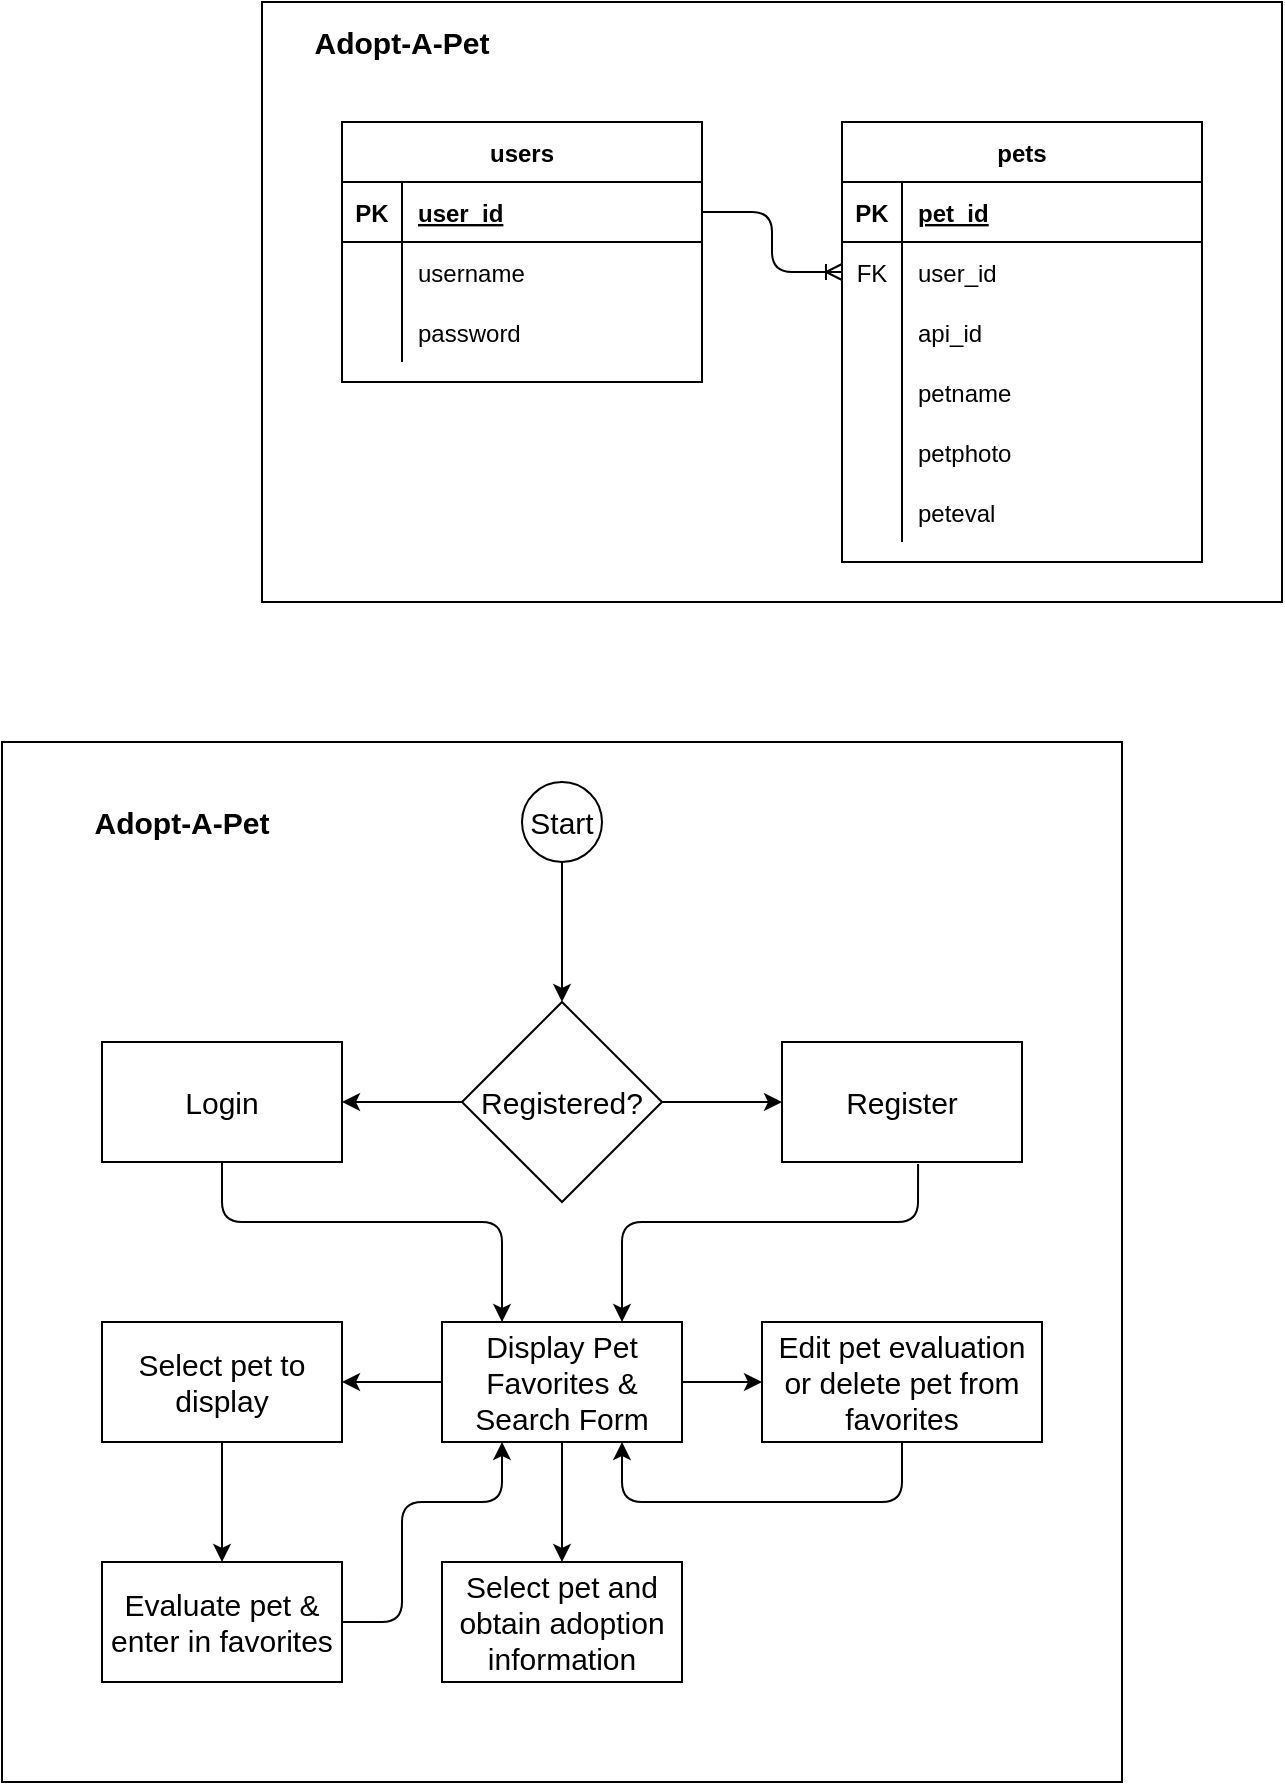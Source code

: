 <mxfile version="14.3.2" type="google"><diagram id="6bQQb0WLgv643KOBXiAd" name="Page-1"><mxGraphModel dx="1102" dy="582" grid="1" gridSize="10" guides="1" tooltips="1" connect="1" arrows="1" fold="1" page="1" pageScale="1" pageWidth="850" pageHeight="1100" math="0" shadow="0"><root><mxCell id="0"/><mxCell id="1" parent="0"/><mxCell id="-HPu2D0JJh4gDbyS7PNS-53" value="" style="rounded=0;whiteSpace=wrap;html=1;" parent="1" vertex="1"><mxGeometry x="240" y="70" width="510" height="300" as="geometry"/></mxCell><mxCell id="-HPu2D0JJh4gDbyS7PNS-1" value="users" style="shape=table;startSize=30;container=1;collapsible=1;childLayout=tableLayout;fixedRows=1;rowLines=0;fontStyle=1;align=center;resizeLast=1;" parent="1" vertex="1"><mxGeometry x="280" y="130" width="180" height="130" as="geometry"/></mxCell><mxCell id="-HPu2D0JJh4gDbyS7PNS-2" value="" style="shape=partialRectangle;collapsible=0;dropTarget=0;pointerEvents=0;fillColor=none;top=0;left=0;bottom=1;right=0;points=[[0,0.5],[1,0.5]];portConstraint=eastwest;" parent="-HPu2D0JJh4gDbyS7PNS-1" vertex="1"><mxGeometry y="30" width="180" height="30" as="geometry"/></mxCell><mxCell id="-HPu2D0JJh4gDbyS7PNS-3" value="PK" style="shape=partialRectangle;connectable=0;fillColor=none;top=0;left=0;bottom=0;right=0;fontStyle=1;overflow=hidden;" parent="-HPu2D0JJh4gDbyS7PNS-2" vertex="1"><mxGeometry width="30" height="30" as="geometry"/></mxCell><mxCell id="-HPu2D0JJh4gDbyS7PNS-4" value="user_id" style="shape=partialRectangle;connectable=0;fillColor=none;top=0;left=0;bottom=0;right=0;align=left;spacingLeft=6;fontStyle=5;overflow=hidden;" parent="-HPu2D0JJh4gDbyS7PNS-2" vertex="1"><mxGeometry x="30" width="150" height="30" as="geometry"/></mxCell><mxCell id="-HPu2D0JJh4gDbyS7PNS-5" value="" style="shape=partialRectangle;collapsible=0;dropTarget=0;pointerEvents=0;fillColor=none;top=0;left=0;bottom=0;right=0;points=[[0,0.5],[1,0.5]];portConstraint=eastwest;" parent="-HPu2D0JJh4gDbyS7PNS-1" vertex="1"><mxGeometry y="60" width="180" height="30" as="geometry"/></mxCell><mxCell id="-HPu2D0JJh4gDbyS7PNS-6" value="" style="shape=partialRectangle;connectable=0;fillColor=none;top=0;left=0;bottom=0;right=0;editable=1;overflow=hidden;" parent="-HPu2D0JJh4gDbyS7PNS-5" vertex="1"><mxGeometry width="30" height="30" as="geometry"/></mxCell><mxCell id="-HPu2D0JJh4gDbyS7PNS-7" value="username" style="shape=partialRectangle;connectable=0;fillColor=none;top=0;left=0;bottom=0;right=0;align=left;spacingLeft=6;overflow=hidden;" parent="-HPu2D0JJh4gDbyS7PNS-5" vertex="1"><mxGeometry x="30" width="150" height="30" as="geometry"/></mxCell><mxCell id="-HPu2D0JJh4gDbyS7PNS-8" value="" style="shape=partialRectangle;collapsible=0;dropTarget=0;pointerEvents=0;fillColor=none;top=0;left=0;bottom=0;right=0;points=[[0,0.5],[1,0.5]];portConstraint=eastwest;" parent="-HPu2D0JJh4gDbyS7PNS-1" vertex="1"><mxGeometry y="90" width="180" height="30" as="geometry"/></mxCell><mxCell id="-HPu2D0JJh4gDbyS7PNS-9" value="" style="shape=partialRectangle;connectable=0;fillColor=none;top=0;left=0;bottom=0;right=0;editable=1;overflow=hidden;" parent="-HPu2D0JJh4gDbyS7PNS-8" vertex="1"><mxGeometry width="30" height="30" as="geometry"/></mxCell><mxCell id="-HPu2D0JJh4gDbyS7PNS-10" value="password" style="shape=partialRectangle;connectable=0;fillColor=none;top=0;left=0;bottom=0;right=0;align=left;spacingLeft=6;overflow=hidden;" parent="-HPu2D0JJh4gDbyS7PNS-8" vertex="1"><mxGeometry x="30" width="150" height="30" as="geometry"/></mxCell><mxCell id="-HPu2D0JJh4gDbyS7PNS-30" value="pets" style="shape=table;startSize=30;container=1;collapsible=1;childLayout=tableLayout;fixedRows=1;rowLines=0;fontStyle=1;align=center;resizeLast=1;" parent="1" vertex="1"><mxGeometry x="530" y="130" width="180" height="220" as="geometry"/></mxCell><mxCell id="-HPu2D0JJh4gDbyS7PNS-31" value="" style="shape=partialRectangle;collapsible=0;dropTarget=0;pointerEvents=0;fillColor=none;top=0;left=0;bottom=1;right=0;points=[[0,0.5],[1,0.5]];portConstraint=eastwest;" parent="-HPu2D0JJh4gDbyS7PNS-30" vertex="1"><mxGeometry y="30" width="180" height="30" as="geometry"/></mxCell><mxCell id="-HPu2D0JJh4gDbyS7PNS-32" value="PK" style="shape=partialRectangle;connectable=0;fillColor=none;top=0;left=0;bottom=0;right=0;fontStyle=1;overflow=hidden;" parent="-HPu2D0JJh4gDbyS7PNS-31" vertex="1"><mxGeometry width="30" height="30" as="geometry"/></mxCell><mxCell id="-HPu2D0JJh4gDbyS7PNS-33" value="pet_id" style="shape=partialRectangle;connectable=0;fillColor=none;top=0;left=0;bottom=0;right=0;align=left;spacingLeft=6;fontStyle=5;overflow=hidden;" parent="-HPu2D0JJh4gDbyS7PNS-31" vertex="1"><mxGeometry x="30" width="150" height="30" as="geometry"/></mxCell><mxCell id="-HPu2D0JJh4gDbyS7PNS-34" value="" style="shape=partialRectangle;collapsible=0;dropTarget=0;pointerEvents=0;fillColor=none;top=0;left=0;bottom=0;right=0;points=[[0,0.5],[1,0.5]];portConstraint=eastwest;" parent="-HPu2D0JJh4gDbyS7PNS-30" vertex="1"><mxGeometry y="60" width="180" height="30" as="geometry"/></mxCell><mxCell id="-HPu2D0JJh4gDbyS7PNS-35" value="FK" style="shape=partialRectangle;connectable=0;fillColor=none;top=0;left=0;bottom=0;right=0;editable=1;overflow=hidden;" parent="-HPu2D0JJh4gDbyS7PNS-34" vertex="1"><mxGeometry width="30" height="30" as="geometry"/></mxCell><mxCell id="-HPu2D0JJh4gDbyS7PNS-36" value="user_id" style="shape=partialRectangle;connectable=0;fillColor=none;top=0;left=0;bottom=0;right=0;align=left;spacingLeft=6;overflow=hidden;" parent="-HPu2D0JJh4gDbyS7PNS-34" vertex="1"><mxGeometry x="30" width="150" height="30" as="geometry"/></mxCell><mxCell id="-HPu2D0JJh4gDbyS7PNS-37" value="" style="shape=partialRectangle;collapsible=0;dropTarget=0;pointerEvents=0;fillColor=none;top=0;left=0;bottom=0;right=0;points=[[0,0.5],[1,0.5]];portConstraint=eastwest;" parent="-HPu2D0JJh4gDbyS7PNS-30" vertex="1"><mxGeometry y="90" width="180" height="30" as="geometry"/></mxCell><mxCell id="-HPu2D0JJh4gDbyS7PNS-38" value="" style="shape=partialRectangle;connectable=0;fillColor=none;top=0;left=0;bottom=0;right=0;editable=1;overflow=hidden;" parent="-HPu2D0JJh4gDbyS7PNS-37" vertex="1"><mxGeometry width="30" height="30" as="geometry"/></mxCell><mxCell id="-HPu2D0JJh4gDbyS7PNS-39" value="api_id" style="shape=partialRectangle;connectable=0;fillColor=none;top=0;left=0;bottom=0;right=0;align=left;spacingLeft=6;overflow=hidden;" parent="-HPu2D0JJh4gDbyS7PNS-37" vertex="1"><mxGeometry x="30" width="150" height="30" as="geometry"/></mxCell><mxCell id="-HPu2D0JJh4gDbyS7PNS-40" value="" style="shape=partialRectangle;collapsible=0;dropTarget=0;pointerEvents=0;fillColor=none;top=0;left=0;bottom=0;right=0;points=[[0,0.5],[1,0.5]];portConstraint=eastwest;" parent="-HPu2D0JJh4gDbyS7PNS-30" vertex="1"><mxGeometry y="120" width="180" height="30" as="geometry"/></mxCell><mxCell id="-HPu2D0JJh4gDbyS7PNS-41" value="" style="shape=partialRectangle;connectable=0;fillColor=none;top=0;left=0;bottom=0;right=0;editable=1;overflow=hidden;" parent="-HPu2D0JJh4gDbyS7PNS-40" vertex="1"><mxGeometry width="30" height="30" as="geometry"/></mxCell><mxCell id="-HPu2D0JJh4gDbyS7PNS-42" value="petname" style="shape=partialRectangle;connectable=0;fillColor=none;top=0;left=0;bottom=0;right=0;align=left;spacingLeft=6;overflow=hidden;" parent="-HPu2D0JJh4gDbyS7PNS-40" vertex="1"><mxGeometry x="30" width="150" height="30" as="geometry"/></mxCell><mxCell id="-HPu2D0JJh4gDbyS7PNS-45" value="" style="shape=partialRectangle;collapsible=0;dropTarget=0;pointerEvents=0;fillColor=none;top=0;left=0;bottom=0;right=0;points=[[0,0.5],[1,0.5]];portConstraint=eastwest;" parent="-HPu2D0JJh4gDbyS7PNS-30" vertex="1"><mxGeometry y="150" width="180" height="30" as="geometry"/></mxCell><mxCell id="-HPu2D0JJh4gDbyS7PNS-46" value="" style="shape=partialRectangle;connectable=0;fillColor=none;top=0;left=0;bottom=0;right=0;editable=1;overflow=hidden;" parent="-HPu2D0JJh4gDbyS7PNS-45" vertex="1"><mxGeometry width="30" height="30" as="geometry"/></mxCell><mxCell id="-HPu2D0JJh4gDbyS7PNS-47" value="petphoto" style="shape=partialRectangle;connectable=0;fillColor=none;top=0;left=0;bottom=0;right=0;align=left;spacingLeft=6;overflow=hidden;" parent="-HPu2D0JJh4gDbyS7PNS-45" vertex="1"><mxGeometry x="30" width="150" height="30" as="geometry"/></mxCell><mxCell id="-HPu2D0JJh4gDbyS7PNS-48" value="" style="shape=partialRectangle;collapsible=0;dropTarget=0;pointerEvents=0;fillColor=none;top=0;left=0;bottom=0;right=0;points=[[0,0.5],[1,0.5]];portConstraint=eastwest;" parent="-HPu2D0JJh4gDbyS7PNS-30" vertex="1"><mxGeometry y="180" width="180" height="30" as="geometry"/></mxCell><mxCell id="-HPu2D0JJh4gDbyS7PNS-49" value="" style="shape=partialRectangle;connectable=0;fillColor=none;top=0;left=0;bottom=0;right=0;editable=1;overflow=hidden;" parent="-HPu2D0JJh4gDbyS7PNS-48" vertex="1"><mxGeometry width="30" height="30" as="geometry"/></mxCell><mxCell id="-HPu2D0JJh4gDbyS7PNS-50" value="peteval" style="shape=partialRectangle;connectable=0;fillColor=none;top=0;left=0;bottom=0;right=0;align=left;spacingLeft=6;overflow=hidden;" parent="-HPu2D0JJh4gDbyS7PNS-48" vertex="1"><mxGeometry x="30" width="150" height="30" as="geometry"/></mxCell><mxCell id="-HPu2D0JJh4gDbyS7PNS-54" value="Adopt-A-Pet" style="text;html=1;strokeColor=none;fillColor=none;align=center;verticalAlign=middle;whiteSpace=wrap;rounded=0;fontStyle=1;fontSize=15;" parent="1" vertex="1"><mxGeometry x="260" y="80" width="100" height="20" as="geometry"/></mxCell><mxCell id="vSIfqEsPwWlETulndjID-1" value="" style="rounded=0;whiteSpace=wrap;html=1;fontSize=15;" parent="1" vertex="1"><mxGeometry x="110" y="440" width="560" height="520" as="geometry"/></mxCell><mxCell id="vSIfqEsPwWlETulndjID-2" value="Start" style="ellipse;whiteSpace=wrap;html=1;aspect=fixed;fontSize=15;" parent="1" vertex="1"><mxGeometry x="370" y="460" width="40" height="40" as="geometry"/></mxCell><mxCell id="vSIfqEsPwWlETulndjID-3" value="Registered?" style="rhombus;whiteSpace=wrap;html=1;fontSize=15;" parent="1" vertex="1"><mxGeometry x="340" y="570" width="100" height="100" as="geometry"/></mxCell><mxCell id="vSIfqEsPwWlETulndjID-4" value="Login" style="rounded=0;whiteSpace=wrap;html=1;fontSize=15;" parent="1" vertex="1"><mxGeometry x="160" y="590" width="120" height="60" as="geometry"/></mxCell><mxCell id="vSIfqEsPwWlETulndjID-5" value="Register" style="rounded=0;whiteSpace=wrap;html=1;fontSize=15;" parent="1" vertex="1"><mxGeometry x="500" y="590" width="120" height="60" as="geometry"/></mxCell><mxCell id="vSIfqEsPwWlETulndjID-6" value="Display Pet Favorites &amp;amp; Search Form" style="rounded=0;whiteSpace=wrap;html=1;fontSize=15;" parent="1" vertex="1"><mxGeometry x="330" y="730" width="120" height="60" as="geometry"/></mxCell><mxCell id="vSIfqEsPwWlETulndjID-7" value="Select pet to display" style="rounded=0;whiteSpace=wrap;html=1;fontSize=15;" parent="1" vertex="1"><mxGeometry x="160" y="730" width="120" height="60" as="geometry"/></mxCell><mxCell id="vSIfqEsPwWlETulndjID-8" value="Evaluate pet &amp;amp; enter in favorites" style="rounded=0;whiteSpace=wrap;html=1;fontSize=15;" parent="1" vertex="1"><mxGeometry x="160" y="850" width="120" height="60" as="geometry"/></mxCell><mxCell id="vSIfqEsPwWlETulndjID-9" value="Edit pet evaluation or delete pet from favorites" style="rounded=0;whiteSpace=wrap;html=1;fontSize=15;" parent="1" vertex="1"><mxGeometry x="490" y="730" width="140" height="60" as="geometry"/></mxCell><mxCell id="vSIfqEsPwWlETulndjID-10" value="Select pet and obtain adoption information" style="rounded=0;whiteSpace=wrap;html=1;fontSize=15;" parent="1" vertex="1"><mxGeometry x="330" y="850" width="120" height="60" as="geometry"/></mxCell><mxCell id="vSIfqEsPwWlETulndjID-12" value="" style="endArrow=classic;html=1;fontSize=15;exitX=0.5;exitY=1;exitDx=0;exitDy=0;" parent="1" source="vSIfqEsPwWlETulndjID-2" target="vSIfqEsPwWlETulndjID-3" edge="1"><mxGeometry width="50" height="50" relative="1" as="geometry"><mxPoint x="400" y="710" as="sourcePoint"/><mxPoint x="450" y="660" as="targetPoint"/></mxGeometry></mxCell><mxCell id="vSIfqEsPwWlETulndjID-13" value="" style="endArrow=classic;html=1;fontSize=15;exitX=0;exitY=0.5;exitDx=0;exitDy=0;entryX=1;entryY=0.5;entryDx=0;entryDy=0;" parent="1" source="vSIfqEsPwWlETulndjID-3" target="vSIfqEsPwWlETulndjID-4" edge="1"><mxGeometry width="50" height="50" relative="1" as="geometry"><mxPoint x="400" y="510" as="sourcePoint"/><mxPoint x="400" y="560" as="targetPoint"/></mxGeometry></mxCell><mxCell id="vSIfqEsPwWlETulndjID-14" value="" style="endArrow=classic;html=1;fontSize=15;entryX=0;entryY=0.5;entryDx=0;entryDy=0;exitX=1;exitY=0.5;exitDx=0;exitDy=0;" parent="1" source="vSIfqEsPwWlETulndjID-3" target="vSIfqEsPwWlETulndjID-5" edge="1"><mxGeometry width="50" height="50" relative="1" as="geometry"><mxPoint x="350" y="610" as="sourcePoint"/><mxPoint x="289.76" y="610.1" as="targetPoint"/></mxGeometry></mxCell><mxCell id="vSIfqEsPwWlETulndjID-16" value="" style="endArrow=classic;html=1;fontSize=15;exitX=0.5;exitY=1;exitDx=0;exitDy=0;entryX=0.25;entryY=0;entryDx=0;entryDy=0;" parent="1" source="vSIfqEsPwWlETulndjID-4" target="vSIfqEsPwWlETulndjID-6" edge="1"><mxGeometry width="50" height="50" relative="1" as="geometry"><mxPoint x="400" y="710" as="sourcePoint"/><mxPoint x="450" y="660" as="targetPoint"/><Array as="points"><mxPoint x="220" y="680"/><mxPoint x="360" y="680"/></Array></mxGeometry></mxCell><mxCell id="vSIfqEsPwWlETulndjID-17" value="" style="endArrow=classic;html=1;fontSize=15;exitX=0.567;exitY=1.017;exitDx=0;exitDy=0;exitPerimeter=0;entryX=0.75;entryY=0;entryDx=0;entryDy=0;" parent="1" source="vSIfqEsPwWlETulndjID-5" target="vSIfqEsPwWlETulndjID-6" edge="1"><mxGeometry width="50" height="50" relative="1" as="geometry"><mxPoint x="400" y="710" as="sourcePoint"/><mxPoint x="450" y="660" as="targetPoint"/><Array as="points"><mxPoint x="568" y="680"/><mxPoint x="420" y="680"/></Array></mxGeometry></mxCell><mxCell id="vSIfqEsPwWlETulndjID-18" value="" style="endArrow=classic;html=1;fontSize=15;entryX=0;entryY=0.5;entryDx=0;entryDy=0;exitX=1;exitY=0.5;exitDx=0;exitDy=0;" parent="1" source="vSIfqEsPwWlETulndjID-6" target="vSIfqEsPwWlETulndjID-9" edge="1"><mxGeometry width="50" height="50" relative="1" as="geometry"><mxPoint x="454" y="760" as="sourcePoint"/><mxPoint x="450" y="660" as="targetPoint"/></mxGeometry></mxCell><mxCell id="vSIfqEsPwWlETulndjID-19" value="" style="endArrow=classic;html=1;fontSize=15;exitX=0;exitY=0.5;exitDx=0;exitDy=0;entryX=1;entryY=0.5;entryDx=0;entryDy=0;" parent="1" source="vSIfqEsPwWlETulndjID-6" target="vSIfqEsPwWlETulndjID-7" edge="1"><mxGeometry width="50" height="50" relative="1" as="geometry"><mxPoint x="400" y="710" as="sourcePoint"/><mxPoint x="450" y="660" as="targetPoint"/></mxGeometry></mxCell><mxCell id="vSIfqEsPwWlETulndjID-20" value="" style="endArrow=classic;html=1;fontSize=15;exitX=0.5;exitY=1;exitDx=0;exitDy=0;entryX=0.5;entryY=0;entryDx=0;entryDy=0;" parent="1" source="vSIfqEsPwWlETulndjID-6" target="vSIfqEsPwWlETulndjID-10" edge="1"><mxGeometry width="50" height="50" relative="1" as="geometry"><mxPoint x="400" y="710" as="sourcePoint"/><mxPoint x="450" y="660" as="targetPoint"/></mxGeometry></mxCell><mxCell id="vSIfqEsPwWlETulndjID-21" value="" style="endArrow=classic;html=1;fontSize=15;exitX=0.5;exitY=1;exitDx=0;exitDy=0;" parent="1" source="vSIfqEsPwWlETulndjID-7" target="vSIfqEsPwWlETulndjID-8" edge="1"><mxGeometry width="50" height="50" relative="1" as="geometry"><mxPoint x="400" y="710" as="sourcePoint"/><mxPoint x="450" y="660" as="targetPoint"/></mxGeometry></mxCell><mxCell id="vSIfqEsPwWlETulndjID-22" value="" style="endArrow=classic;html=1;fontSize=15;exitX=0.5;exitY=1;exitDx=0;exitDy=0;entryX=0.75;entryY=1;entryDx=0;entryDy=0;" parent="1" source="vSIfqEsPwWlETulndjID-9" target="vSIfqEsPwWlETulndjID-6" edge="1"><mxGeometry width="50" height="50" relative="1" as="geometry"><mxPoint x="400" y="710" as="sourcePoint"/><mxPoint x="450" y="660" as="targetPoint"/><Array as="points"><mxPoint x="560" y="820"/><mxPoint x="420" y="820"/></Array></mxGeometry></mxCell><mxCell id="vSIfqEsPwWlETulndjID-23" value="" style="endArrow=classic;html=1;fontSize=15;exitX=1;exitY=0.5;exitDx=0;exitDy=0;entryX=0.25;entryY=1;entryDx=0;entryDy=0;" parent="1" source="vSIfqEsPwWlETulndjID-8" target="vSIfqEsPwWlETulndjID-6" edge="1"><mxGeometry width="50" height="50" relative="1" as="geometry"><mxPoint x="400" y="710" as="sourcePoint"/><mxPoint x="450" y="660" as="targetPoint"/><Array as="points"><mxPoint x="310" y="880"/><mxPoint x="310" y="820"/><mxPoint x="360" y="820"/></Array></mxGeometry></mxCell><mxCell id="vSIfqEsPwWlETulndjID-24" value="Adopt-A-Pet" style="text;html=1;strokeColor=none;fillColor=none;align=center;verticalAlign=middle;whiteSpace=wrap;rounded=0;fontStyle=1;fontSize=15;" parent="1" vertex="1"><mxGeometry x="150" y="470" width="100" height="20" as="geometry"/></mxCell><mxCell id="xWdHXmD6VdEHMcoJiuZx-1" value="" style="edgeStyle=orthogonalEdgeStyle;fontSize=12;html=1;endArrow=ERoneToMany;entryX=0;entryY=0.5;entryDx=0;entryDy=0;exitX=1;exitY=0.5;exitDx=0;exitDy=0;" edge="1" parent="1" source="-HPu2D0JJh4gDbyS7PNS-2" target="-HPu2D0JJh4gDbyS7PNS-34"><mxGeometry width="100" height="100" relative="1" as="geometry"><mxPoint x="420" y="330" as="sourcePoint"/><mxPoint x="520" y="230" as="targetPoint"/></mxGeometry></mxCell></root></mxGraphModel></diagram></mxfile>